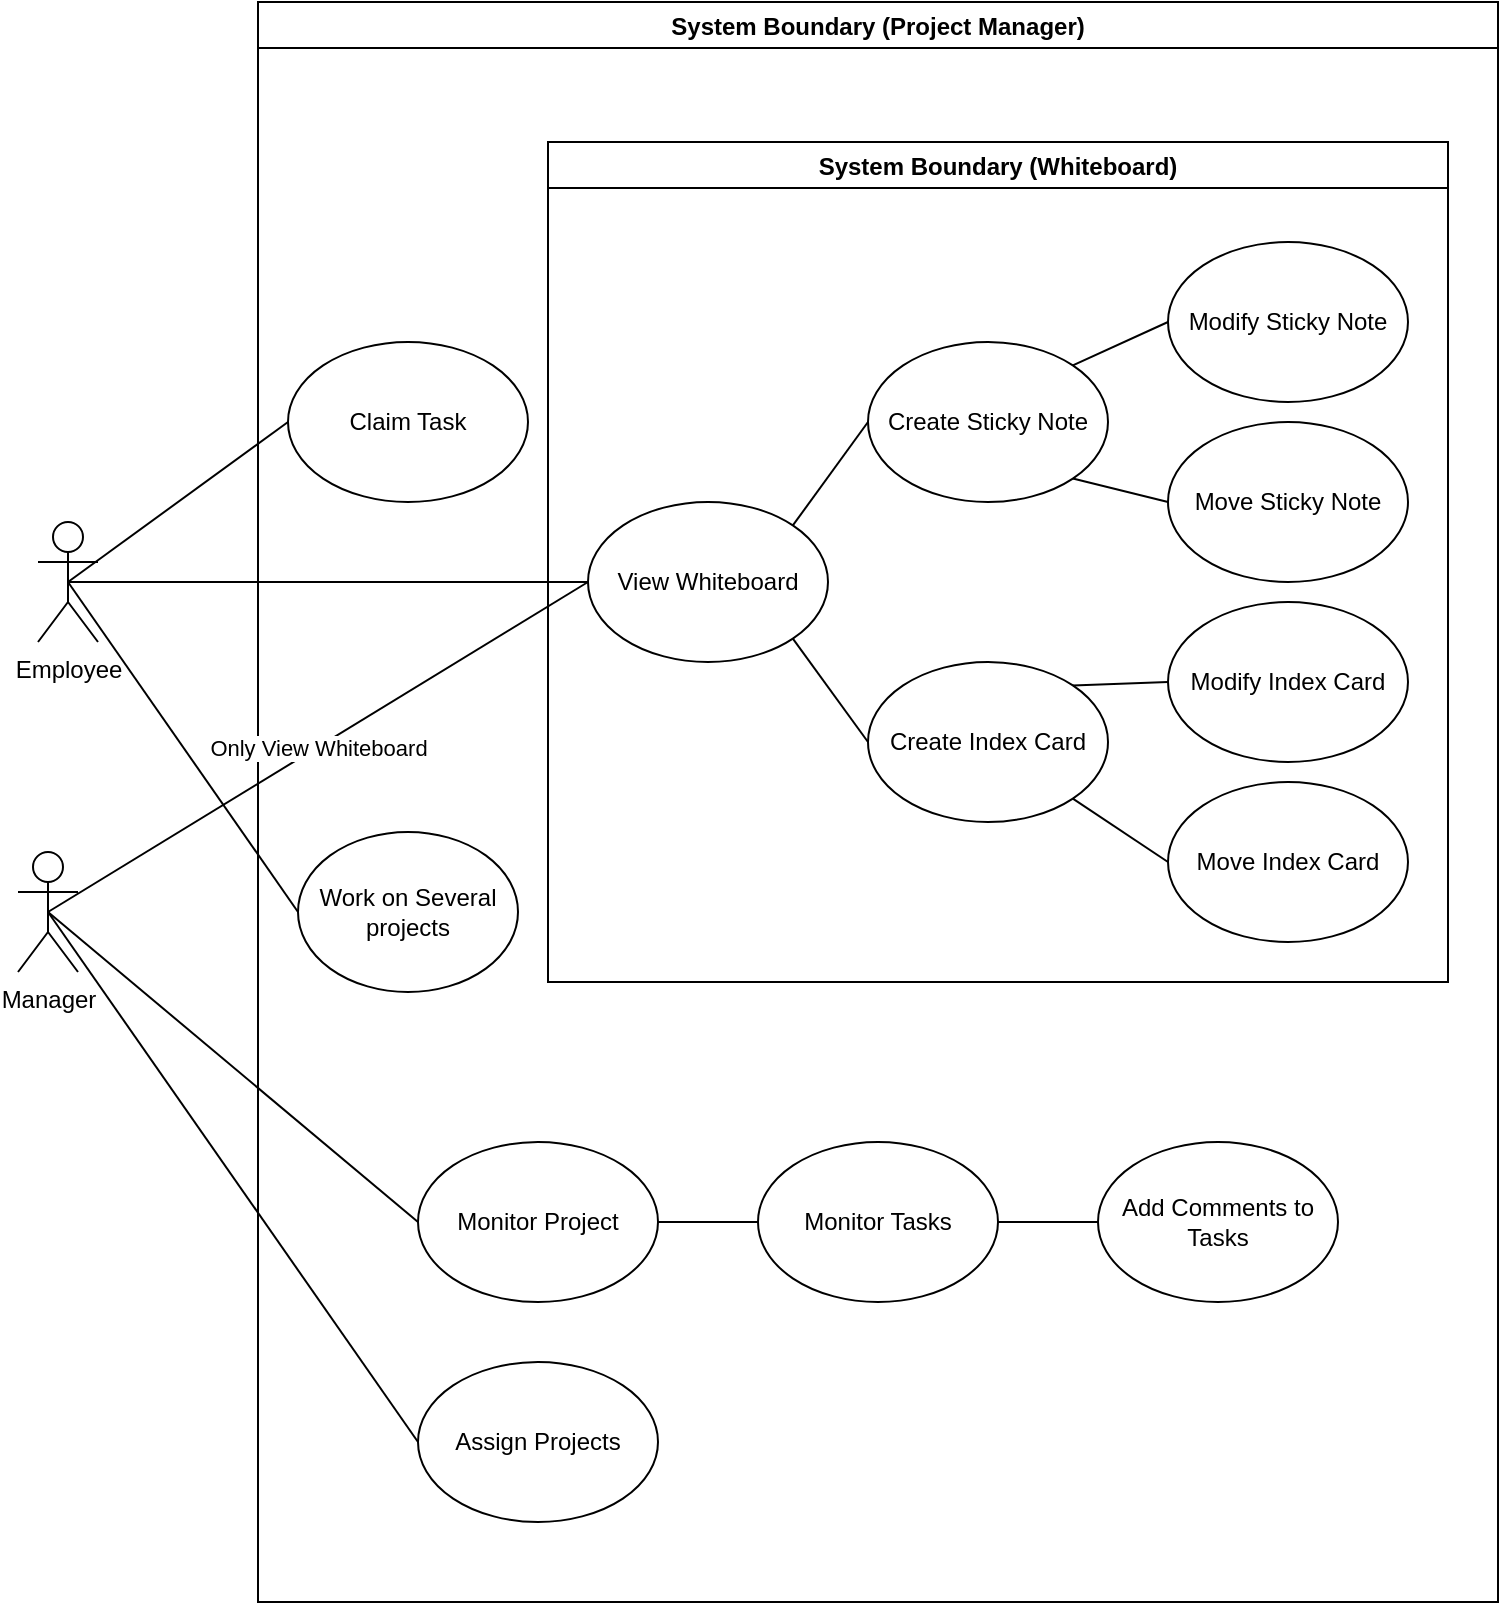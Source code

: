 <mxfile version="14.6.13" type="github">
  <diagram id="Y0O-bItNvgqAExpBPatc" name="Page-1">
    <mxGraphModel dx="1422" dy="705" grid="1" gridSize="10" guides="1" tooltips="1" connect="1" arrows="1" fold="1" page="1" pageScale="1" pageWidth="850" pageHeight="1100" math="0" shadow="0">
      <root>
        <mxCell id="0" />
        <mxCell id="1" parent="0" />
        <mxCell id="tpvCd9_iEOJg17R_yb8O-17" value="System Boundary (Project Manager)" style="swimlane;" vertex="1" parent="1">
          <mxGeometry x="220" y="40" width="620" height="800" as="geometry" />
        </mxCell>
        <mxCell id="tpvCd9_iEOJg17R_yb8O-16" value="Monitor Project" style="ellipse;whiteSpace=wrap;html=1;" vertex="1" parent="tpvCd9_iEOJg17R_yb8O-17">
          <mxGeometry x="80" y="570" width="120" height="80" as="geometry" />
        </mxCell>
        <mxCell id="tpvCd9_iEOJg17R_yb8O-11" value="Monitor Tasks" style="ellipse;whiteSpace=wrap;html=1;" vertex="1" parent="tpvCd9_iEOJg17R_yb8O-17">
          <mxGeometry x="250" y="570" width="120" height="80" as="geometry" />
        </mxCell>
        <mxCell id="tpvCd9_iEOJg17R_yb8O-12" value="Add Comments to Tasks" style="ellipse;whiteSpace=wrap;html=1;" vertex="1" parent="tpvCd9_iEOJg17R_yb8O-17">
          <mxGeometry x="420" y="570" width="120" height="80" as="geometry" />
        </mxCell>
        <mxCell id="tpvCd9_iEOJg17R_yb8O-15" value="Assign Projects" style="ellipse;whiteSpace=wrap;html=1;" vertex="1" parent="tpvCd9_iEOJg17R_yb8O-17">
          <mxGeometry x="80" y="680" width="120" height="80" as="geometry" />
        </mxCell>
        <mxCell id="tpvCd9_iEOJg17R_yb8O-14" value="Work on Several projects" style="ellipse;whiteSpace=wrap;html=1;" vertex="1" parent="tpvCd9_iEOJg17R_yb8O-17">
          <mxGeometry x="20" y="415" width="110" height="80" as="geometry" />
        </mxCell>
        <mxCell id="tpvCd9_iEOJg17R_yb8O-13" value="Claim Task" style="ellipse;whiteSpace=wrap;html=1;" vertex="1" parent="tpvCd9_iEOJg17R_yb8O-17">
          <mxGeometry x="15" y="170" width="120" height="80" as="geometry" />
        </mxCell>
        <mxCell id="tpvCd9_iEOJg17R_yb8O-2" value="System Boundary (Whiteboard)" style="swimlane;startSize=23;" vertex="1" parent="tpvCd9_iEOJg17R_yb8O-17">
          <mxGeometry x="145" y="70" width="450" height="420" as="geometry" />
        </mxCell>
        <mxCell id="tpvCd9_iEOJg17R_yb8O-5" value="Create Index Card" style="ellipse;whiteSpace=wrap;html=1;" vertex="1" parent="tpvCd9_iEOJg17R_yb8O-2">
          <mxGeometry x="160" y="260" width="120" height="80" as="geometry" />
        </mxCell>
        <mxCell id="tpvCd9_iEOJg17R_yb8O-6" value="Move Sticky Note" style="ellipse;whiteSpace=wrap;html=1;" vertex="1" parent="tpvCd9_iEOJg17R_yb8O-2">
          <mxGeometry x="310" y="140" width="120" height="80" as="geometry" />
        </mxCell>
        <mxCell id="tpvCd9_iEOJg17R_yb8O-7" value="Move Index Card" style="ellipse;whiteSpace=wrap;html=1;" vertex="1" parent="tpvCd9_iEOJg17R_yb8O-2">
          <mxGeometry x="310" y="320" width="120" height="80" as="geometry" />
        </mxCell>
        <mxCell id="tpvCd9_iEOJg17R_yb8O-3" value="Create Sticky Note" style="ellipse;whiteSpace=wrap;html=1;" vertex="1" parent="tpvCd9_iEOJg17R_yb8O-2">
          <mxGeometry x="160" y="100" width="120" height="80" as="geometry" />
        </mxCell>
        <mxCell id="tpvCd9_iEOJg17R_yb8O-8" value="Modify Sticky Note" style="ellipse;whiteSpace=wrap;html=1;" vertex="1" parent="tpvCd9_iEOJg17R_yb8O-2">
          <mxGeometry x="310" y="50" width="120" height="80" as="geometry" />
        </mxCell>
        <mxCell id="tpvCd9_iEOJg17R_yb8O-9" value="Modify Index Card" style="ellipse;whiteSpace=wrap;html=1;" vertex="1" parent="tpvCd9_iEOJg17R_yb8O-2">
          <mxGeometry x="310" y="230" width="120" height="80" as="geometry" />
        </mxCell>
        <mxCell id="tpvCd9_iEOJg17R_yb8O-10" value="View Whiteboard" style="ellipse;whiteSpace=wrap;html=1;" vertex="1" parent="tpvCd9_iEOJg17R_yb8O-2">
          <mxGeometry x="20" y="180" width="120" height="80" as="geometry" />
        </mxCell>
        <mxCell id="tpvCd9_iEOJg17R_yb8O-22" value="" style="endArrow=none;html=1;exitX=1;exitY=0;exitDx=0;exitDy=0;entryX=0;entryY=0.5;entryDx=0;entryDy=0;" edge="1" parent="tpvCd9_iEOJg17R_yb8O-2" source="tpvCd9_iEOJg17R_yb8O-10" target="tpvCd9_iEOJg17R_yb8O-3">
          <mxGeometry width="50" height="50" relative="1" as="geometry">
            <mxPoint x="60" y="190" as="sourcePoint" />
            <mxPoint x="105" y="140" as="targetPoint" />
          </mxGeometry>
        </mxCell>
        <mxCell id="tpvCd9_iEOJg17R_yb8O-23" value="" style="endArrow=none;html=1;exitX=1;exitY=1;exitDx=0;exitDy=0;entryX=0;entryY=0.5;entryDx=0;entryDy=0;" edge="1" parent="tpvCd9_iEOJg17R_yb8O-2" source="tpvCd9_iEOJg17R_yb8O-10" target="tpvCd9_iEOJg17R_yb8O-5">
          <mxGeometry width="50" height="50" relative="1" as="geometry">
            <mxPoint x="45" y="390" as="sourcePoint" />
            <mxPoint x="105" y="300" as="targetPoint" />
          </mxGeometry>
        </mxCell>
        <mxCell id="tpvCd9_iEOJg17R_yb8O-24" value="" style="endArrow=none;html=1;entryX=0;entryY=0.5;entryDx=0;entryDy=0;exitX=1;exitY=0;exitDx=0;exitDy=0;" edge="1" parent="tpvCd9_iEOJg17R_yb8O-2" source="tpvCd9_iEOJg17R_yb8O-3" target="tpvCd9_iEOJg17R_yb8O-8">
          <mxGeometry width="50" height="50" relative="1" as="geometry">
            <mxPoint x="205" y="110" as="sourcePoint" />
            <mxPoint x="255" y="60" as="targetPoint" />
          </mxGeometry>
        </mxCell>
        <mxCell id="tpvCd9_iEOJg17R_yb8O-25" value="" style="endArrow=none;html=1;exitX=1;exitY=1;exitDx=0;exitDy=0;entryX=0;entryY=0.5;entryDx=0;entryDy=0;" edge="1" parent="tpvCd9_iEOJg17R_yb8O-2" source="tpvCd9_iEOJg17R_yb8O-3" target="tpvCd9_iEOJg17R_yb8O-6">
          <mxGeometry width="50" height="50" relative="1" as="geometry">
            <mxPoint x="205" y="230" as="sourcePoint" />
            <mxPoint x="262" y="210" as="targetPoint" />
          </mxGeometry>
        </mxCell>
        <mxCell id="tpvCd9_iEOJg17R_yb8O-36" value="" style="endArrow=none;html=1;entryX=0;entryY=0.5;entryDx=0;entryDy=0;exitX=1;exitY=0;exitDx=0;exitDy=0;" edge="1" parent="tpvCd9_iEOJg17R_yb8O-2" source="tpvCd9_iEOJg17R_yb8O-5" target="tpvCd9_iEOJg17R_yb8O-9">
          <mxGeometry width="50" height="50" relative="1" as="geometry">
            <mxPoint x="45" y="360" as="sourcePoint" />
            <mxPoint x="95" y="310" as="targetPoint" />
          </mxGeometry>
        </mxCell>
        <mxCell id="tpvCd9_iEOJg17R_yb8O-37" value="" style="endArrow=none;html=1;entryX=0;entryY=0.5;entryDx=0;entryDy=0;exitX=1;exitY=1;exitDx=0;exitDy=0;" edge="1" parent="tpvCd9_iEOJg17R_yb8O-2" source="tpvCd9_iEOJg17R_yb8O-5" target="tpvCd9_iEOJg17R_yb8O-7">
          <mxGeometry width="50" height="50" relative="1" as="geometry">
            <mxPoint x="45" y="360" as="sourcePoint" />
            <mxPoint x="95" y="310" as="targetPoint" />
          </mxGeometry>
        </mxCell>
        <mxCell id="tpvCd9_iEOJg17R_yb8O-32" value="" style="endArrow=none;html=1;exitX=1;exitY=0.5;exitDx=0;exitDy=0;entryX=0;entryY=0.5;entryDx=0;entryDy=0;" edge="1" parent="tpvCd9_iEOJg17R_yb8O-17" source="tpvCd9_iEOJg17R_yb8O-16" target="tpvCd9_iEOJg17R_yb8O-11">
          <mxGeometry width="50" height="50" relative="1" as="geometry">
            <mxPoint x="190" y="530" as="sourcePoint" />
            <mxPoint x="240" y="480" as="targetPoint" />
          </mxGeometry>
        </mxCell>
        <mxCell id="tpvCd9_iEOJg17R_yb8O-33" value="" style="endArrow=none;html=1;exitX=1;exitY=0.5;exitDx=0;exitDy=0;entryX=0;entryY=0.5;entryDx=0;entryDy=0;" edge="1" parent="tpvCd9_iEOJg17R_yb8O-17" source="tpvCd9_iEOJg17R_yb8O-11" target="tpvCd9_iEOJg17R_yb8O-12">
          <mxGeometry width="50" height="50" relative="1" as="geometry">
            <mxPoint x="190" y="530" as="sourcePoint" />
            <mxPoint x="240" y="480" as="targetPoint" />
          </mxGeometry>
        </mxCell>
        <mxCell id="tpvCd9_iEOJg17R_yb8O-18" value="Employee" style="shape=umlActor;verticalLabelPosition=bottom;verticalAlign=top;html=1;outlineConnect=0;" vertex="1" parent="1">
          <mxGeometry x="110" y="300" width="30" height="60" as="geometry" />
        </mxCell>
        <mxCell id="tpvCd9_iEOJg17R_yb8O-19" value="Manager" style="shape=umlActor;verticalLabelPosition=bottom;verticalAlign=top;html=1;outlineConnect=0;" vertex="1" parent="1">
          <mxGeometry x="100" y="465" width="30" height="60" as="geometry" />
        </mxCell>
        <mxCell id="tpvCd9_iEOJg17R_yb8O-21" value="" style="endArrow=none;html=1;entryX=0;entryY=0.5;entryDx=0;entryDy=0;exitX=0.5;exitY=0.5;exitDx=0;exitDy=0;exitPerimeter=0;" edge="1" parent="1" source="tpvCd9_iEOJg17R_yb8O-18" target="tpvCd9_iEOJg17R_yb8O-10">
          <mxGeometry width="50" height="50" relative="1" as="geometry">
            <mxPoint x="150" y="270" as="sourcePoint" />
            <mxPoint x="200" y="220" as="targetPoint" />
          </mxGeometry>
        </mxCell>
        <mxCell id="tpvCd9_iEOJg17R_yb8O-26" value="" style="endArrow=none;html=1;exitX=0.5;exitY=0.5;exitDx=0;exitDy=0;exitPerimeter=0;entryX=0;entryY=0.5;entryDx=0;entryDy=0;" edge="1" parent="1" source="tpvCd9_iEOJg17R_yb8O-18" target="tpvCd9_iEOJg17R_yb8O-13">
          <mxGeometry width="50" height="50" relative="1" as="geometry">
            <mxPoint x="410" y="600" as="sourcePoint" />
            <mxPoint x="460" y="550" as="targetPoint" />
          </mxGeometry>
        </mxCell>
        <mxCell id="tpvCd9_iEOJg17R_yb8O-27" value="" style="endArrow=none;html=1;exitX=0.5;exitY=0.5;exitDx=0;exitDy=0;exitPerimeter=0;entryX=0;entryY=0.5;entryDx=0;entryDy=0;" edge="1" parent="1" source="tpvCd9_iEOJg17R_yb8O-18" target="tpvCd9_iEOJg17R_yb8O-14">
          <mxGeometry width="50" height="50" relative="1" as="geometry">
            <mxPoint x="410" y="600" as="sourcePoint" />
            <mxPoint x="460" y="550" as="targetPoint" />
          </mxGeometry>
        </mxCell>
        <mxCell id="tpvCd9_iEOJg17R_yb8O-30" value="" style="endArrow=none;html=1;exitX=0.5;exitY=0.5;exitDx=0;exitDy=0;exitPerimeter=0;entryX=0;entryY=0.5;entryDx=0;entryDy=0;" edge="1" parent="1" source="tpvCd9_iEOJg17R_yb8O-19" target="tpvCd9_iEOJg17R_yb8O-16">
          <mxGeometry width="50" height="50" relative="1" as="geometry">
            <mxPoint x="410" y="570" as="sourcePoint" />
            <mxPoint x="460" y="520" as="targetPoint" />
          </mxGeometry>
        </mxCell>
        <mxCell id="tpvCd9_iEOJg17R_yb8O-34" value="" style="endArrow=none;html=1;exitX=0.5;exitY=0.5;exitDx=0;exitDy=0;exitPerimeter=0;entryX=0;entryY=0.5;entryDx=0;entryDy=0;" edge="1" parent="1" source="tpvCd9_iEOJg17R_yb8O-19" target="tpvCd9_iEOJg17R_yb8O-15">
          <mxGeometry width="50" height="50" relative="1" as="geometry">
            <mxPoint x="410" y="570" as="sourcePoint" />
            <mxPoint x="460" y="520" as="targetPoint" />
          </mxGeometry>
        </mxCell>
        <mxCell id="tpvCd9_iEOJg17R_yb8O-38" value="Only View Whiteboard" style="endArrow=none;html=1;entryX=0;entryY=0.5;entryDx=0;entryDy=0;exitX=0.5;exitY=0.5;exitDx=0;exitDy=0;exitPerimeter=0;" edge="1" parent="1" source="tpvCd9_iEOJg17R_yb8O-19" target="tpvCd9_iEOJg17R_yb8O-10">
          <mxGeometry width="50" height="50" relative="1" as="geometry">
            <mxPoint x="410" y="470" as="sourcePoint" />
            <mxPoint x="380" y="370" as="targetPoint" />
          </mxGeometry>
        </mxCell>
      </root>
    </mxGraphModel>
  </diagram>
</mxfile>
